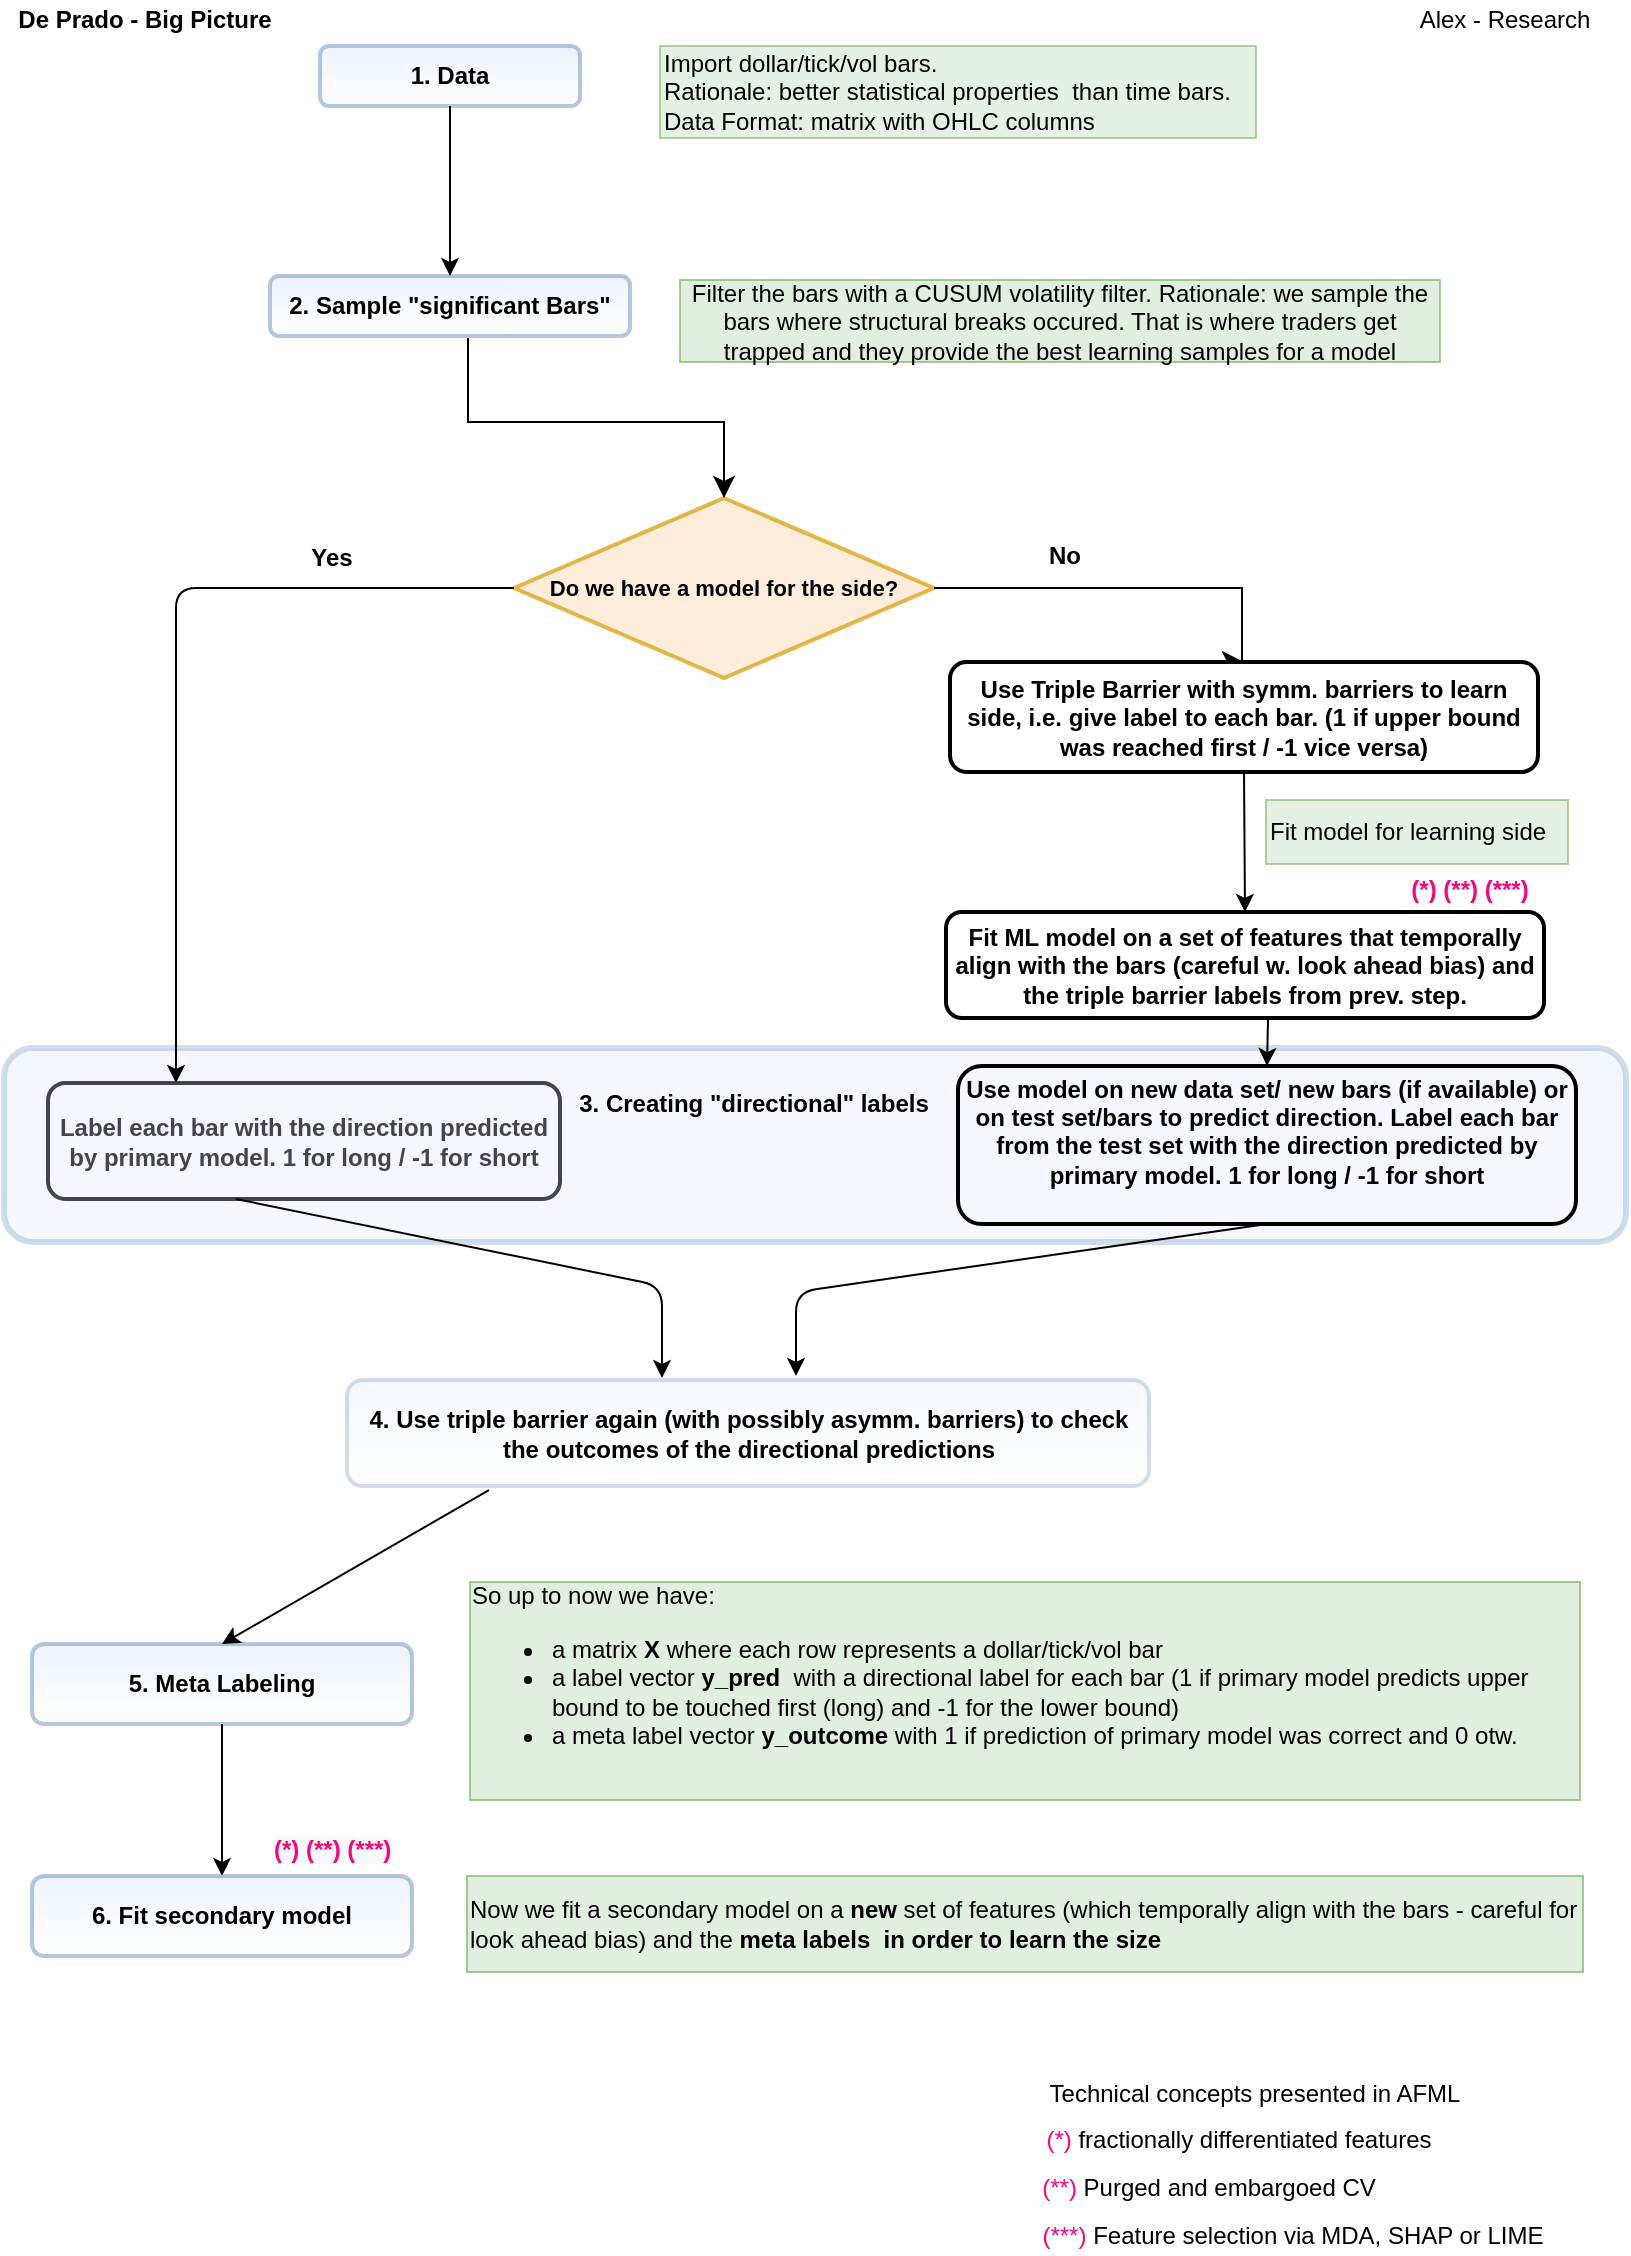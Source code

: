 <mxfile version="14.4.8" type="github">
  <diagram id="C5RBs43oDa-KdzZeNtuy" name="Page-1">
    <mxGraphModel dx="782" dy="437" grid="0" gridSize="12" guides="1" tooltips="1" connect="1" arrows="1" fold="1" page="1" pageScale="1" pageWidth="827" pageHeight="1169" math="0" shadow="0">
      <root>
        <mxCell id="WIyWlLk6GJQsqaUBKTNV-0" />
        <mxCell id="WIyWlLk6GJQsqaUBKTNV-1" parent="WIyWlLk6GJQsqaUBKTNV-0" />
        <mxCell id="WIyWlLk6GJQsqaUBKTNV-3" value="&lt;b&gt;1. Data&lt;/b&gt;" style="rounded=1;whiteSpace=wrap;html=1;fontSize=12;glass=0;strokeWidth=2;shadow=0;fillColor=#dae8fc;strokeColor=#6c8ebf;gradientColor=#ffffff;opacity=50;" parent="WIyWlLk6GJQsqaUBKTNV-1" vertex="1">
          <mxGeometry x="167" y="30" width="130" height="30" as="geometry" />
        </mxCell>
        <mxCell id="yZnv350h_r2e5GjBCLk6-0" value="Filter the bars with a CUSUM volatility filter. Rationale: we sample the bars where structural breaks occured. That is where traders get trapped and they provide the best learning samples for a model" style="text;html=1;strokeColor=#82b366;fillColor=#d5e8d4;align=center;verticalAlign=middle;whiteSpace=wrap;rounded=0;opacity=70;" parent="WIyWlLk6GJQsqaUBKTNV-1" vertex="1">
          <mxGeometry x="347" y="147" width="380" height="41" as="geometry" />
        </mxCell>
        <mxCell id="yZnv350h_r2e5GjBCLk6-1" value="Import dollar/tick/vol bars. &lt;br&gt;Rationale: better statistical properties&amp;nbsp; than time bars.&lt;br&gt;Data Format: matrix with OHLC columns" style="text;html=1;strokeColor=#82b366;fillColor=#d5e8d4;align=left;verticalAlign=middle;whiteSpace=wrap;rounded=0;opacity=60;" parent="WIyWlLk6GJQsqaUBKTNV-1" vertex="1">
          <mxGeometry x="337" y="30" width="298" height="46" as="geometry" />
        </mxCell>
        <mxCell id="yZnv350h_r2e5GjBCLk6-3" value="&lt;b&gt;2. Sample &quot;significant Bars&quot;&lt;/b&gt;" style="rounded=1;whiteSpace=wrap;html=1;fontSize=12;glass=0;strokeWidth=2;shadow=0;fillColor=#dae8fc;strokeColor=#6c8ebf;gradientColor=#ffffff;opacity=50;" parent="WIyWlLk6GJQsqaUBKTNV-1" vertex="1">
          <mxGeometry x="142" y="145" width="180" height="30" as="geometry" />
        </mxCell>
        <mxCell id="yZnv350h_r2e5GjBCLk6-6" value="&lt;font size=&quot;1&quot;&gt;&lt;b style=&quot;font-size: 11px&quot;&gt;Do we have a model for the side?&lt;/b&gt;&lt;/font&gt;" style="rhombus;whiteSpace=wrap;html=1;strokeWidth=2;opacity=70;fillColor=#ffe6cc;strokeColor=#d79b00;" parent="WIyWlLk6GJQsqaUBKTNV-1" vertex="1">
          <mxGeometry x="264" y="256" width="210" height="90" as="geometry" />
        </mxCell>
        <mxCell id="yZnv350h_r2e5GjBCLk6-8" value="" style="rounded=0;html=1;jettySize=auto;orthogonalLoop=1;fontSize=11;endArrow=classic;endFill=1;endSize=8;strokeWidth=1;shadow=0;labelBackgroundColor=none;edgeStyle=orthogonalEdgeStyle;exitX=0.55;exitY=1.033;exitDx=0;exitDy=0;exitPerimeter=0;" parent="WIyWlLk6GJQsqaUBKTNV-1" source="yZnv350h_r2e5GjBCLk6-3" edge="1">
          <mxGeometry relative="1" as="geometry">
            <mxPoint x="369" y="256" as="targetPoint" />
            <mxPoint x="240" y="240" as="sourcePoint" />
            <Array as="points">
              <mxPoint x="241" y="218" />
              <mxPoint x="369" y="218" />
            </Array>
          </mxGeometry>
        </mxCell>
        <mxCell id="yZnv350h_r2e5GjBCLk6-12" value="" style="rounded=0;html=1;jettySize=auto;orthogonalLoop=1;fontSize=11;endArrow=classic;endFill=1;endSize=8;strokeWidth=1;shadow=0;labelBackgroundColor=none;edgeStyle=orthogonalEdgeStyle;exitX=1;exitY=0.5;exitDx=0;exitDy=0;entryX=0.5;entryY=0;entryDx=0;entryDy=0;" parent="WIyWlLk6GJQsqaUBKTNV-1" source="yZnv350h_r2e5GjBCLk6-6" target="yZnv350h_r2e5GjBCLk6-17" edge="1">
          <mxGeometry relative="1" as="geometry">
            <mxPoint x="628" y="425" as="targetPoint" />
            <mxPoint x="477" y="380" as="sourcePoint" />
            <Array as="points">
              <mxPoint x="628" y="301" />
            </Array>
          </mxGeometry>
        </mxCell>
        <mxCell id="yZnv350h_r2e5GjBCLk6-13" value="&lt;b&gt;Yes&lt;/b&gt;" style="text;html=1;strokeColor=none;fillColor=none;align=center;verticalAlign=middle;whiteSpace=wrap;rounded=0;opacity=70;" parent="WIyWlLk6GJQsqaUBKTNV-1" vertex="1">
          <mxGeometry x="153" y="276" width="40" height="20" as="geometry" />
        </mxCell>
        <mxCell id="yZnv350h_r2e5GjBCLk6-14" value="&lt;b&gt;No&lt;/b&gt;" style="text;html=1;align=center;verticalAlign=middle;resizable=0;points=[];autosize=1;" parent="WIyWlLk6GJQsqaUBKTNV-1" vertex="1">
          <mxGeometry x="526" y="276" width="26" height="18" as="geometry" />
        </mxCell>
        <mxCell id="yZnv350h_r2e5GjBCLk6-16" value="&lt;b&gt;Label each bar with the direction predicted by primary model. 1 for long / -1 for short&lt;/b&gt;" style="rounded=1;whiteSpace=wrap;html=1;fontSize=12;glass=0;strokeWidth=2;shadow=0;" parent="WIyWlLk6GJQsqaUBKTNV-1" vertex="1">
          <mxGeometry x="31" y="548.5" width="256" height="58" as="geometry" />
        </mxCell>
        <mxCell id="yZnv350h_r2e5GjBCLk6-17" value="&lt;b&gt;Use Triple Barrier with symm. barriers to learn side, i.e. give label to each bar. (1 if upper bound was reached first / -1 vice versa)&lt;/b&gt;" style="rounded=1;whiteSpace=wrap;html=1;fontSize=12;glass=0;strokeWidth=2;shadow=0;" parent="WIyWlLk6GJQsqaUBKTNV-1" vertex="1">
          <mxGeometry x="482" y="338" width="294" height="55" as="geometry" />
        </mxCell>
        <mxCell id="yZnv350h_r2e5GjBCLk6-19" style="edgeStyle=orthogonalEdgeStyle;rounded=0;orthogonalLoop=1;jettySize=auto;html=1;exitX=0.5;exitY=1;exitDx=0;exitDy=0;endArrow=classic;endFill=1;strokeColor=#000000;strokeWidth=1;" parent="WIyWlLk6GJQsqaUBKTNV-1" source="yZnv350h_r2e5GjBCLk6-6" target="yZnv350h_r2e5GjBCLk6-6" edge="1">
          <mxGeometry relative="1" as="geometry" />
        </mxCell>
        <mxCell id="yZnv350h_r2e5GjBCLk6-20" value="" style="rounded=1;whiteSpace=wrap;html=1;strokeWidth=3;opacity=30;strokeColor=#6c8ebf;fillColor=#dae8fc;" parent="WIyWlLk6GJQsqaUBKTNV-1" vertex="1">
          <mxGeometry x="9" y="531" width="811" height="97" as="geometry" />
        </mxCell>
        <mxCell id="yZnv350h_r2e5GjBCLk6-22" value="&lt;b&gt;3. Creating &quot;directional&quot; labels&lt;/b&gt;" style="text;html=1;strokeColor=none;fillColor=none;align=center;verticalAlign=middle;whiteSpace=wrap;rounded=0;opacity=30;" parent="WIyWlLk6GJQsqaUBKTNV-1" vertex="1">
          <mxGeometry x="254" y="548.5" width="260" height="20" as="geometry" />
        </mxCell>
        <mxCell id="yZnv350h_r2e5GjBCLk6-29" value="&lt;b&gt;5. Meta Labeling&lt;/b&gt;" style="rounded=1;whiteSpace=wrap;html=1;fontSize=12;glass=0;strokeWidth=2;shadow=0;fillColor=#dae8fc;strokeColor=#6c8ebf;gradientColor=#ffffff;opacity=50;" parent="WIyWlLk6GJQsqaUBKTNV-1" vertex="1">
          <mxGeometry x="23" y="829" width="190" height="40" as="geometry" />
        </mxCell>
        <mxCell id="yZnv350h_r2e5GjBCLk6-33" value="" style="endArrow=classic;html=1;strokeColor=#000000;strokeWidth=1;entryX=0.5;entryY=0;entryDx=0;entryDy=0;exitX=0.5;exitY=1;exitDx=0;exitDy=0;" parent="WIyWlLk6GJQsqaUBKTNV-1" source="yZnv350h_r2e5GjBCLk6-17" target="yZnv350h_r2e5GjBCLk6-34" edge="1">
          <mxGeometry width="50" height="50" relative="1" as="geometry">
            <mxPoint x="626" y="484" as="sourcePoint" />
            <mxPoint x="626" y="530" as="targetPoint" />
          </mxGeometry>
        </mxCell>
        <mxCell id="yZnv350h_r2e5GjBCLk6-34" value="&lt;b&gt;Fit ML model on a set of features that temporally align with the bars (careful w. look ahead bias) and the triple barrier labels from prev. step.&lt;/b&gt;" style="rounded=1;whiteSpace=wrap;html=1;strokeWidth=2;gradientColor=#ffffff;fillColor=none;" parent="WIyWlLk6GJQsqaUBKTNV-1" vertex="1">
          <mxGeometry x="480" y="463" width="299" height="53" as="geometry" />
        </mxCell>
        <mxCell id="yZnv350h_r2e5GjBCLk6-36" value="Fit model for learning side" style="text;html=1;strokeColor=#82b366;fillColor=#d5e8d4;align=left;verticalAlign=middle;whiteSpace=wrap;rounded=0;opacity=60;" parent="WIyWlLk6GJQsqaUBKTNV-1" vertex="1">
          <mxGeometry x="640" y="407" width="151" height="32" as="geometry" />
        </mxCell>
        <mxCell id="yZnv350h_r2e5GjBCLk6-37" value="" style="endArrow=classic;html=1;strokeColor=#000000;strokeWidth=1;entryX=0.5;entryY=0;entryDx=0;entryDy=0;" parent="WIyWlLk6GJQsqaUBKTNV-1" target="yZnv350h_r2e5GjBCLk6-40" edge="1">
          <mxGeometry width="50" height="50" relative="1" as="geometry">
            <mxPoint x="641" y="517" as="sourcePoint" />
            <mxPoint x="625.79" y="665" as="targetPoint" />
          </mxGeometry>
        </mxCell>
        <mxCell id="yZnv350h_r2e5GjBCLk6-40" value="&lt;b&gt;Use model on new data set/ new bars (if available) or on test set/bars to predict direction.&amp;nbsp;&lt;/b&gt;&lt;b&gt;Label each bar from the test set with the direction predicted by primary model. 1 for long / -1 for short&lt;/b&gt;&lt;b&gt;&lt;br&gt;&lt;br&gt;&lt;/b&gt;" style="rounded=1;whiteSpace=wrap;html=1;strokeWidth=2;gradientColor=#ffffff;fillColor=none;" parent="WIyWlLk6GJQsqaUBKTNV-1" vertex="1">
          <mxGeometry x="486" y="540" width="309" height="79" as="geometry" />
        </mxCell>
        <mxCell id="yZnv350h_r2e5GjBCLk6-52" value="" style="endArrow=classic;html=1;strokeColor=#000000;strokeWidth=1;exitX=0.177;exitY=1.038;exitDx=0;exitDy=0;exitPerimeter=0;entryX=0.5;entryY=0;entryDx=0;entryDy=0;" parent="WIyWlLk6GJQsqaUBKTNV-1" source="yZnv350h_r2e5GjBCLk6-60" target="yZnv350h_r2e5GjBCLk6-29" edge="1">
          <mxGeometry width="50" height="50" relative="1" as="geometry">
            <mxPoint x="87" y="924" as="sourcePoint" />
            <mxPoint x="87" y="1026" as="targetPoint" />
          </mxGeometry>
        </mxCell>
        <mxCell id="yZnv350h_r2e5GjBCLk6-54" value="&lt;div style=&quot;text-align: left&quot;&gt;&lt;span&gt;So up to now we have:&lt;/span&gt;&lt;ul&gt;&lt;li&gt;a matrix &lt;b&gt;X&amp;nbsp;&lt;/b&gt;where each row represents a dollar/tick/vol bar&amp;nbsp;&lt;/li&gt;&lt;li&gt;a label vector &lt;b&gt;y_pred&amp;nbsp;&lt;/b&gt;&amp;nbsp;with a directional label for each bar&amp;nbsp;(1 if primary model predicts upper bound&amp;nbsp;to be touched first (long) and -1 for the lower bound)&lt;/li&gt;&lt;li&gt;a meta label vector &lt;b&gt;y_outcome &lt;/b&gt;with 1 if prediction of primary model was correct and 0 otw.&lt;/li&gt;&lt;/ul&gt;&lt;br&gt;&lt;/div&gt;" style="text;html=1;strokeColor=#82b366;fillColor=#d5e8d4;align=center;verticalAlign=middle;whiteSpace=wrap;rounded=0;opacity=70;" parent="WIyWlLk6GJQsqaUBKTNV-1" vertex="1">
          <mxGeometry x="242" y="798" width="555" height="109" as="geometry" />
        </mxCell>
        <mxCell id="yZnv350h_r2e5GjBCLk6-58" value="" style="endArrow=classic;html=1;strokeColor=#000000;strokeWidth=1;exitX=0.367;exitY=1;exitDx=0;exitDy=0;exitPerimeter=0;" parent="WIyWlLk6GJQsqaUBKTNV-1" source="yZnv350h_r2e5GjBCLk6-16" edge="1">
          <mxGeometry width="50" height="50" relative="1" as="geometry">
            <mxPoint x="102" y="788" as="sourcePoint" />
            <mxPoint x="338" y="696" as="targetPoint" />
            <Array as="points">
              <mxPoint x="338" y="650" />
            </Array>
          </mxGeometry>
        </mxCell>
        <mxCell id="yZnv350h_r2e5GjBCLk6-59" value="" style="endArrow=classic;html=1;strokeColor=#000000;strokeWidth=1;exitX=0.5;exitY=1;exitDx=0;exitDy=0;" parent="WIyWlLk6GJQsqaUBKTNV-1" source="yZnv350h_r2e5GjBCLk6-40" edge="1">
          <mxGeometry width="50" height="50" relative="1" as="geometry">
            <mxPoint x="624" y="786" as="sourcePoint" />
            <mxPoint x="405" y="695" as="targetPoint" />
            <Array as="points">
              <mxPoint x="405" y="653" />
            </Array>
          </mxGeometry>
        </mxCell>
        <mxCell id="yZnv350h_r2e5GjBCLk6-60" value="&lt;b&gt;4. Use triple barrier again (with possibly asymm. barriers) to check the outcomes of the directional predictions&lt;/b&gt;" style="rounded=1;whiteSpace=wrap;html=1;strokeWidth=2;fillColor=#dae8fc;strokeColor=#6c8ebf;gradientColor=#ffffff;opacity=30;" parent="WIyWlLk6GJQsqaUBKTNV-1" vertex="1">
          <mxGeometry x="180.5" y="697" width="401" height="53" as="geometry" />
        </mxCell>
        <mxCell id="yZnv350h_r2e5GjBCLk6-62" value="" style="endArrow=classic;html=1;strokeColor=#000000;strokeWidth=1;exitX=0.5;exitY=1;exitDx=0;exitDy=0;entryX=0.5;entryY=0;entryDx=0;entryDy=0;" parent="WIyWlLk6GJQsqaUBKTNV-1" source="yZnv350h_r2e5GjBCLk6-29" target="yZnv350h_r2e5GjBCLk6-63" edge="1">
          <mxGeometry width="50" height="50" relative="1" as="geometry">
            <mxPoint x="204.977" y="1025.004" as="sourcePoint" />
            <mxPoint x="103" y="1070" as="targetPoint" />
          </mxGeometry>
        </mxCell>
        <mxCell id="yZnv350h_r2e5GjBCLk6-63" value="&lt;b&gt;6. Fit secondary model&lt;/b&gt;" style="rounded=1;whiteSpace=wrap;html=1;fontSize=12;glass=0;strokeWidth=2;shadow=0;fillColor=#dae8fc;strokeColor=#6c8ebf;gradientColor=#ffffff;opacity=50;" parent="WIyWlLk6GJQsqaUBKTNV-1" vertex="1">
          <mxGeometry x="23" y="945" width="190" height="40" as="geometry" />
        </mxCell>
        <mxCell id="yZnv350h_r2e5GjBCLk6-65" value="&lt;div style=&quot;text-align: left&quot;&gt;Now we fit a secondary model on a &lt;b&gt;new &lt;/b&gt;set of features (which temporally align with the bars - careful for look ahead bias) and the &lt;b&gt;meta labels&amp;nbsp; in order to learn the size&lt;/b&gt;&lt;/div&gt;" style="text;html=1;strokeColor=#82b366;fillColor=#d5e8d4;align=center;verticalAlign=middle;whiteSpace=wrap;rounded=0;opacity=70;" parent="WIyWlLk6GJQsqaUBKTNV-1" vertex="1">
          <mxGeometry x="240.5" y="945" width="558" height="48" as="geometry" />
        </mxCell>
        <mxCell id="yZnv350h_r2e5GjBCLk6-66" value="" style="endArrow=classic;html=1;strokeColor=#000000;strokeWidth=1;entryX=0.5;entryY=0;entryDx=0;entryDy=0;exitX=0.5;exitY=1;exitDx=0;exitDy=0;" parent="WIyWlLk6GJQsqaUBKTNV-1" source="WIyWlLk6GJQsqaUBKTNV-3" target="yZnv350h_r2e5GjBCLk6-3" edge="1">
          <mxGeometry width="50" height="50" relative="1" as="geometry">
            <mxPoint x="239" y="66" as="sourcePoint" />
            <mxPoint x="178" y="104" as="targetPoint" />
          </mxGeometry>
        </mxCell>
        <mxCell id="yZnv350h_r2e5GjBCLk6-70" value="" style="endArrow=classic;html=1;strokeColor=#000000;strokeWidth=1;exitX=0;exitY=0.5;exitDx=0;exitDy=0;entryX=0.25;entryY=0;entryDx=0;entryDy=0;" parent="WIyWlLk6GJQsqaUBKTNV-1" source="yZnv350h_r2e5GjBCLk6-6" target="yZnv350h_r2e5GjBCLk6-16" edge="1">
          <mxGeometry width="50" height="50" relative="1" as="geometry">
            <mxPoint x="178" y="318" as="sourcePoint" />
            <mxPoint x="89" y="517" as="targetPoint" />
            <Array as="points">
              <mxPoint x="95" y="301" />
            </Array>
          </mxGeometry>
        </mxCell>
        <mxCell id="yZnv350h_r2e5GjBCLk6-73" value="&lt;b&gt;De Prado - Big Picture&lt;/b&gt;" style="text;html=1;align=center;verticalAlign=middle;resizable=0;points=[];autosize=1;" parent="WIyWlLk6GJQsqaUBKTNV-1" vertex="1">
          <mxGeometry x="10" y="8" width="137" height="18" as="geometry" />
        </mxCell>
        <mxCell id="yZnv350h_r2e5GjBCLk6-74" value="Alex - Research" style="text;html=1;strokeColor=none;fillColor=none;align=center;verticalAlign=middle;whiteSpace=wrap;rounded=0;opacity=30;" parent="WIyWlLk6GJQsqaUBKTNV-1" vertex="1">
          <mxGeometry x="699" y="7" width="121" height="20" as="geometry" />
        </mxCell>
        <mxCell id="yZnv350h_r2e5GjBCLk6-75" value="&lt;b&gt;&lt;font color=&quot;#ff0080&quot;&gt;(*)&amp;nbsp;&lt;/font&gt;&lt;/b&gt;&lt;b&gt;&lt;font color=&quot;#ff0080&quot;&gt;(**)&amp;nbsp;&lt;/font&gt;&lt;/b&gt;&lt;b&gt;&lt;font color=&quot;#ff0080&quot;&gt;(***)&lt;/font&gt;&lt;/b&gt;" style="text;html=1;strokeColor=none;fillColor=none;align=center;verticalAlign=middle;whiteSpace=wrap;rounded=0;opacity=30;" parent="WIyWlLk6GJQsqaUBKTNV-1" vertex="1">
          <mxGeometry x="722" y="442" width="40" height="20" as="geometry" />
        </mxCell>
        <mxCell id="yZnv350h_r2e5GjBCLk6-78" value="Technical concepts presented in AFML" style="text;html=1;align=center;verticalAlign=middle;resizable=0;points=[];autosize=1;" parent="WIyWlLk6GJQsqaUBKTNV-1" vertex="1">
          <mxGeometry x="526" y="1045" width="216" height="18" as="geometry" />
        </mxCell>
        <mxCell id="yZnv350h_r2e5GjBCLk6-79" value="&lt;font color=&quot;#ff0080&quot;&gt;(*) &lt;/font&gt;fractionally differentiated features" style="text;html=1;align=center;verticalAlign=middle;resizable=0;points=[];autosize=1;" parent="WIyWlLk6GJQsqaUBKTNV-1" vertex="1">
          <mxGeometry x="524" y="1068" width="203" height="18" as="geometry" />
        </mxCell>
        <mxCell id="yZnv350h_r2e5GjBCLk6-80" value="&lt;font color=&quot;#ff0080&quot;&gt;(**)&lt;/font&gt; Purged and embargoed CV" style="text;html=1;align=center;verticalAlign=middle;resizable=0;points=[];autosize=1;" parent="WIyWlLk6GJQsqaUBKTNV-1" vertex="1">
          <mxGeometry x="522" y="1092" width="177" height="18" as="geometry" />
        </mxCell>
        <mxCell id="yZnv350h_r2e5GjBCLk6-81" value="&lt;font color=&quot;#ff0080&quot;&gt;(***)&lt;/font&gt; Feature selection via MDA, SHAP or LIME" style="text;html=1;align=center;verticalAlign=middle;resizable=0;points=[];autosize=1;" parent="WIyWlLk6GJQsqaUBKTNV-1" vertex="1">
          <mxGeometry x="522" y="1116" width="261" height="18" as="geometry" />
        </mxCell>
        <mxCell id="yZnv350h_r2e5GjBCLk6-86" value="&lt;b style=&quot;color: rgb(0, 0, 0); font-family: helvetica; font-size: 12px; font-style: normal; letter-spacing: normal; text-align: center; text-indent: 0px; text-transform: none; word-spacing: 0px; background-color: rgb(248, 249, 250);&quot;&gt;&lt;font color=&quot;#ff0080&quot;&gt;(*)&amp;nbsp;&lt;/font&gt;&lt;/b&gt;&lt;b style=&quot;color: rgb(0, 0, 0); font-family: helvetica; font-size: 12px; font-style: normal; letter-spacing: normal; text-align: center; text-indent: 0px; text-transform: none; word-spacing: 0px; background-color: rgb(248, 249, 250);&quot;&gt;&lt;font color=&quot;#ff0080&quot;&gt;(**)&amp;nbsp;&lt;/font&gt;&lt;/b&gt;&lt;b style=&quot;color: rgb(0, 0, 0); font-family: helvetica; font-size: 12px; font-style: normal; letter-spacing: normal; text-align: center; text-indent: 0px; text-transform: none; word-spacing: 0px; background-color: rgb(248, 249, 250);&quot;&gt;&lt;font color=&quot;#ff0080&quot;&gt;(***)&lt;/font&gt;&lt;/b&gt;" style="text;whiteSpace=wrap;html=1;" parent="WIyWlLk6GJQsqaUBKTNV-1" vertex="1">
          <mxGeometry x="142" y="918" width="81" height="30" as="geometry" />
        </mxCell>
      </root>
    </mxGraphModel>
  </diagram>
</mxfile>

